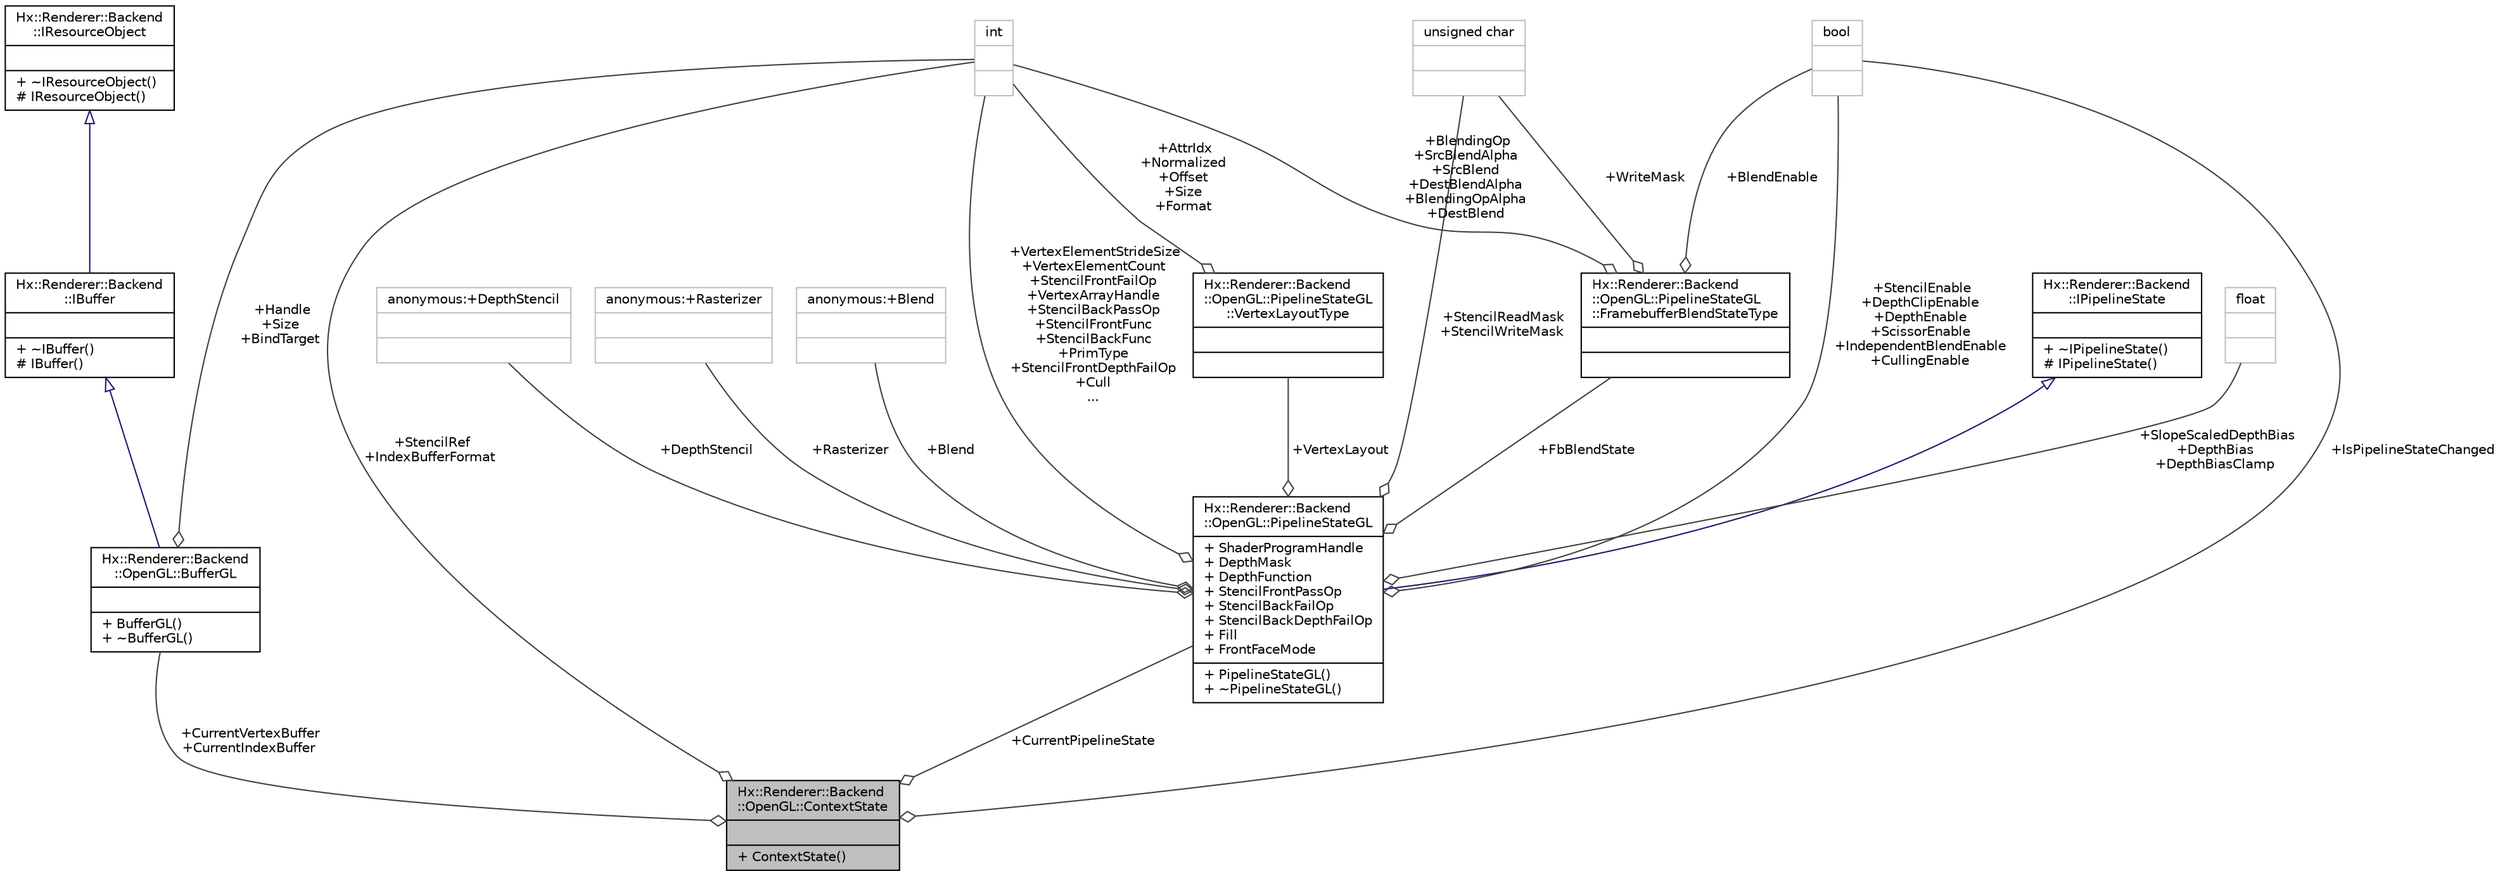 digraph "Hx::Renderer::Backend::OpenGL::ContextState"
{
  edge [fontname="Helvetica",fontsize="10",labelfontname="Helvetica",labelfontsize="10"];
  node [fontname="Helvetica",fontsize="10",shape=record];
  Node1 [label="{Hx::Renderer::Backend\l::OpenGL::ContextState\n||+ ContextState()\l}",height=0.2,width=0.4,color="black", fillcolor="grey75", style="filled", fontcolor="black"];
  Node2 -> Node1 [color="grey25",fontsize="10",style="solid",label=" +CurrentPipelineState" ,arrowhead="odiamond",fontname="Helvetica"];
  Node2 [label="{Hx::Renderer::Backend\l::OpenGL::PipelineStateGL\n|+ ShaderProgramHandle\l+ DepthMask\l+ DepthFunction\l+ StencilFrontPassOp\l+ StencilBackFailOp\l+ StencilBackDepthFailOp\l+ Fill\l+ FrontFaceMode\l|+ PipelineStateGL()\l+ ~PipelineStateGL()\l}",height=0.2,width=0.4,color="black", fillcolor="white", style="filled",URL="$structHx_1_1Renderer_1_1Backend_1_1OpenGL_1_1PipelineStateGL.html"];
  Node3 -> Node2 [dir="back",color="midnightblue",fontsize="10",style="solid",arrowtail="onormal",fontname="Helvetica"];
  Node3 [label="{Hx::Renderer::Backend\l::IPipelineState\n||+ ~IPipelineState()\l# IPipelineState()\l}",height=0.2,width=0.4,color="black", fillcolor="white", style="filled",URL="$structHx_1_1Renderer_1_1Backend_1_1IPipelineState.html"];
  Node4 -> Node2 [color="grey25",fontsize="10",style="solid",label=" +StencilReadMask\n+StencilWriteMask" ,arrowhead="odiamond",fontname="Helvetica"];
  Node4 [label="{unsigned char\n||}",height=0.2,width=0.4,color="grey75", fillcolor="white", style="filled"];
  Node5 -> Node2 [color="grey25",fontsize="10",style="solid",label=" +SlopeScaledDepthBias\n+DepthBias\n+DepthBiasClamp" ,arrowhead="odiamond",fontname="Helvetica"];
  Node5 [label="{float\n||}",height=0.2,width=0.4,color="grey75", fillcolor="white", style="filled"];
  Node6 -> Node2 [color="grey25",fontsize="10",style="solid",label=" +VertexLayout" ,arrowhead="odiamond",fontname="Helvetica"];
  Node6 [label="{Hx::Renderer::Backend\l::OpenGL::PipelineStateGL\l::VertexLayoutType\n||}",height=0.2,width=0.4,color="black", fillcolor="white", style="filled",URL="$structHx_1_1Renderer_1_1Backend_1_1OpenGL_1_1PipelineStateGL_1_1VertexLayoutType.html"];
  Node7 -> Node6 [color="grey25",fontsize="10",style="solid",label=" +AttrIdx\n+Normalized\n+Offset\n+Size\n+Format" ,arrowhead="odiamond",fontname="Helvetica"];
  Node7 [label="{int\n||}",height=0.2,width=0.4,color="grey75", fillcolor="white", style="filled"];
  Node8 -> Node2 [color="grey25",fontsize="10",style="solid",label=" +DepthStencil" ,arrowhead="odiamond",fontname="Helvetica"];
  Node8 [label="{anonymous:+DepthStencil\n||}",height=0.2,width=0.4,color="grey75", fillcolor="white", style="filled"];
  Node7 -> Node2 [color="grey25",fontsize="10",style="solid",label=" +VertexElementStrideSize\n+VertexElementCount\n+StencilFrontFailOp\n+VertexArrayHandle\n+StencilBackPassOp\n+StencilFrontFunc\n+StencilBackFunc\n+PrimType\n+StencilFrontDepthFailOp\n+Cull\n..." ,arrowhead="odiamond",fontname="Helvetica"];
  Node9 -> Node2 [color="grey25",fontsize="10",style="solid",label=" +Rasterizer" ,arrowhead="odiamond",fontname="Helvetica"];
  Node9 [label="{anonymous:+Rasterizer\n||}",height=0.2,width=0.4,color="grey75", fillcolor="white", style="filled"];
  Node10 -> Node2 [color="grey25",fontsize="10",style="solid",label=" +StencilEnable\n+DepthClipEnable\n+DepthEnable\n+ScissorEnable\n+IndependentBlendEnable\n+CullingEnable" ,arrowhead="odiamond",fontname="Helvetica"];
  Node10 [label="{bool\n||}",height=0.2,width=0.4,color="grey75", fillcolor="white", style="filled"];
  Node11 -> Node2 [color="grey25",fontsize="10",style="solid",label=" +Blend" ,arrowhead="odiamond",fontname="Helvetica"];
  Node11 [label="{anonymous:+Blend\n||}",height=0.2,width=0.4,color="grey75", fillcolor="white", style="filled"];
  Node12 -> Node2 [color="grey25",fontsize="10",style="solid",label=" +FbBlendState" ,arrowhead="odiamond",fontname="Helvetica"];
  Node12 [label="{Hx::Renderer::Backend\l::OpenGL::PipelineStateGL\l::FramebufferBlendStateType\n||}",height=0.2,width=0.4,color="black", fillcolor="white", style="filled",URL="$structHx_1_1Renderer_1_1Backend_1_1OpenGL_1_1PipelineStateGL_1_1FramebufferBlendStateType.html"];
  Node4 -> Node12 [color="grey25",fontsize="10",style="solid",label=" +WriteMask" ,arrowhead="odiamond",fontname="Helvetica"];
  Node7 -> Node12 [color="grey25",fontsize="10",style="solid",label=" +BlendingOp\n+SrcBlendAlpha\n+SrcBlend\n+DestBlendAlpha\n+BlendingOpAlpha\n+DestBlend" ,arrowhead="odiamond",fontname="Helvetica"];
  Node10 -> Node12 [color="grey25",fontsize="10",style="solid",label=" +BlendEnable" ,arrowhead="odiamond",fontname="Helvetica"];
  Node7 -> Node1 [color="grey25",fontsize="10",style="solid",label=" +StencilRef\n+IndexBufferFormat" ,arrowhead="odiamond",fontname="Helvetica"];
  Node10 -> Node1 [color="grey25",fontsize="10",style="solid",label=" +IsPipelineStateChanged" ,arrowhead="odiamond",fontname="Helvetica"];
  Node13 -> Node1 [color="grey25",fontsize="10",style="solid",label=" +CurrentVertexBuffer\n+CurrentIndexBuffer" ,arrowhead="odiamond",fontname="Helvetica"];
  Node13 [label="{Hx::Renderer::Backend\l::OpenGL::BufferGL\n||+ BufferGL()\l+ ~BufferGL()\l}",height=0.2,width=0.4,color="black", fillcolor="white", style="filled",URL="$structHx_1_1Renderer_1_1Backend_1_1OpenGL_1_1BufferGL.html"];
  Node14 -> Node13 [dir="back",color="midnightblue",fontsize="10",style="solid",arrowtail="onormal",fontname="Helvetica"];
  Node14 [label="{Hx::Renderer::Backend\l::IBuffer\n||+ ~IBuffer()\l# IBuffer()\l}",height=0.2,width=0.4,color="black", fillcolor="white", style="filled",URL="$structHx_1_1Renderer_1_1Backend_1_1IBuffer.html"];
  Node15 -> Node14 [dir="back",color="midnightblue",fontsize="10",style="solid",arrowtail="onormal",fontname="Helvetica"];
  Node15 [label="{Hx::Renderer::Backend\l::IResourceObject\n||+ ~IResourceObject()\l# IResourceObject()\l}",height=0.2,width=0.4,color="black", fillcolor="white", style="filled",URL="$structHx_1_1Renderer_1_1Backend_1_1IResourceObject.html"];
  Node7 -> Node13 [color="grey25",fontsize="10",style="solid",label=" +Handle\n+Size\n+BindTarget" ,arrowhead="odiamond",fontname="Helvetica"];
}
